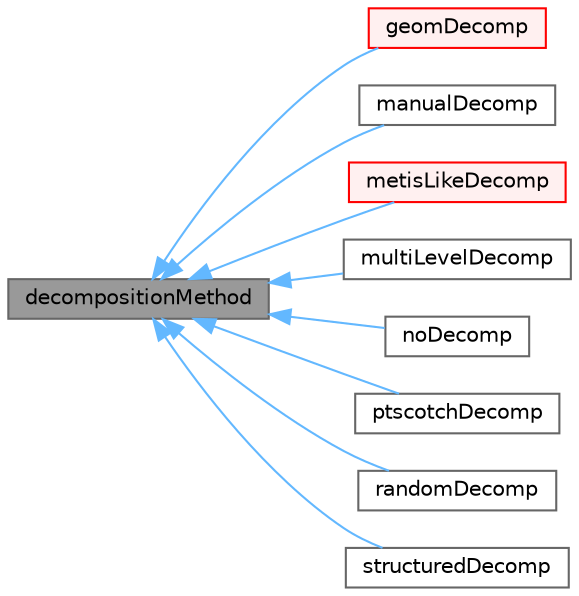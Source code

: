 digraph "decompositionMethod"
{
 // LATEX_PDF_SIZE
  bgcolor="transparent";
  edge [fontname=Helvetica,fontsize=10,labelfontname=Helvetica,labelfontsize=10];
  node [fontname=Helvetica,fontsize=10,shape=box,height=0.2,width=0.4];
  rankdir="LR";
  Node1 [id="Node000001",label="decompositionMethod",height=0.2,width=0.4,color="gray40", fillcolor="grey60", style="filled", fontcolor="black",tooltip="Abstract base class for domain decomposition."];
  Node1 -> Node2 [id="edge1_Node000001_Node000002",dir="back",color="steelblue1",style="solid",tooltip=" "];
  Node2 [id="Node000002",label="geomDecomp",height=0.2,width=0.4,color="red", fillcolor="#FFF0F0", style="filled",URL="$classFoam_1_1geomDecomp.html",tooltip="Base for geometrical domain decomposition methods."];
  Node1 -> Node5 [id="edge2_Node000001_Node000005",dir="back",color="steelblue1",style="solid",tooltip=" "];
  Node5 [id="Node000005",label="manualDecomp",height=0.2,width=0.4,color="gray40", fillcolor="white", style="filled",URL="$classFoam_1_1manualDecomp.html",tooltip="Decompose based on cell-to-processor association in a file."];
  Node1 -> Node6 [id="edge3_Node000001_Node000006",dir="back",color="steelblue1",style="solid",tooltip=" "];
  Node6 [id="Node000006",label="metisLikeDecomp",height=0.2,width=0.4,color="red", fillcolor="#FFF0F0", style="filled",URL="$classFoam_1_1metisLikeDecomp.html",tooltip="Domain decomposition using METIS-like data structures."];
  Node1 -> Node10 [id="edge4_Node000001_Node000010",dir="back",color="steelblue1",style="solid",tooltip=" "];
  Node10 [id="Node000010",label="multiLevelDecomp",height=0.2,width=0.4,color="gray40", fillcolor="white", style="filled",URL="$classFoam_1_1multiLevelDecomp.html",tooltip="Decompose given using consecutive application of decomposers."];
  Node1 -> Node11 [id="edge5_Node000001_Node000011",dir="back",color="steelblue1",style="solid",tooltip=" "];
  Node11 [id="Node000011",label="noDecomp",height=0.2,width=0.4,color="gray40", fillcolor="white", style="filled",URL="$classFoam_1_1noDecomp.html",tooltip="A dummy decomposition method, selected as none."];
  Node1 -> Node12 [id="edge6_Node000001_Node000012",dir="back",color="steelblue1",style="solid",tooltip=" "];
  Node12 [id="Node000012",label="ptscotchDecomp",height=0.2,width=0.4,color="gray40", fillcolor="white", style="filled",URL="$classFoam_1_1ptscotchDecomp.html",tooltip="PTScotch domain decomposition."];
  Node1 -> Node13 [id="edge7_Node000001_Node000013",dir="back",color="steelblue1",style="solid",tooltip=" "];
  Node13 [id="Node000013",label="randomDecomp",height=0.2,width=0.4,color="gray40", fillcolor="white", style="filled",URL="$classFoam_1_1randomDecomp.html",tooltip="Decomposition according to pseudo-random number generator, which is useful for development and stress..."];
  Node1 -> Node14 [id="edge8_Node000001_Node000014",dir="back",color="steelblue1",style="solid",tooltip=" "];
  Node14 [id="Node000014",label="structuredDecomp",height=0.2,width=0.4,color="gray40", fillcolor="white", style="filled",URL="$classFoam_1_1structuredDecomp.html",tooltip="Walk out decomposition of patch cells mesh - selectable as structured."];
}
